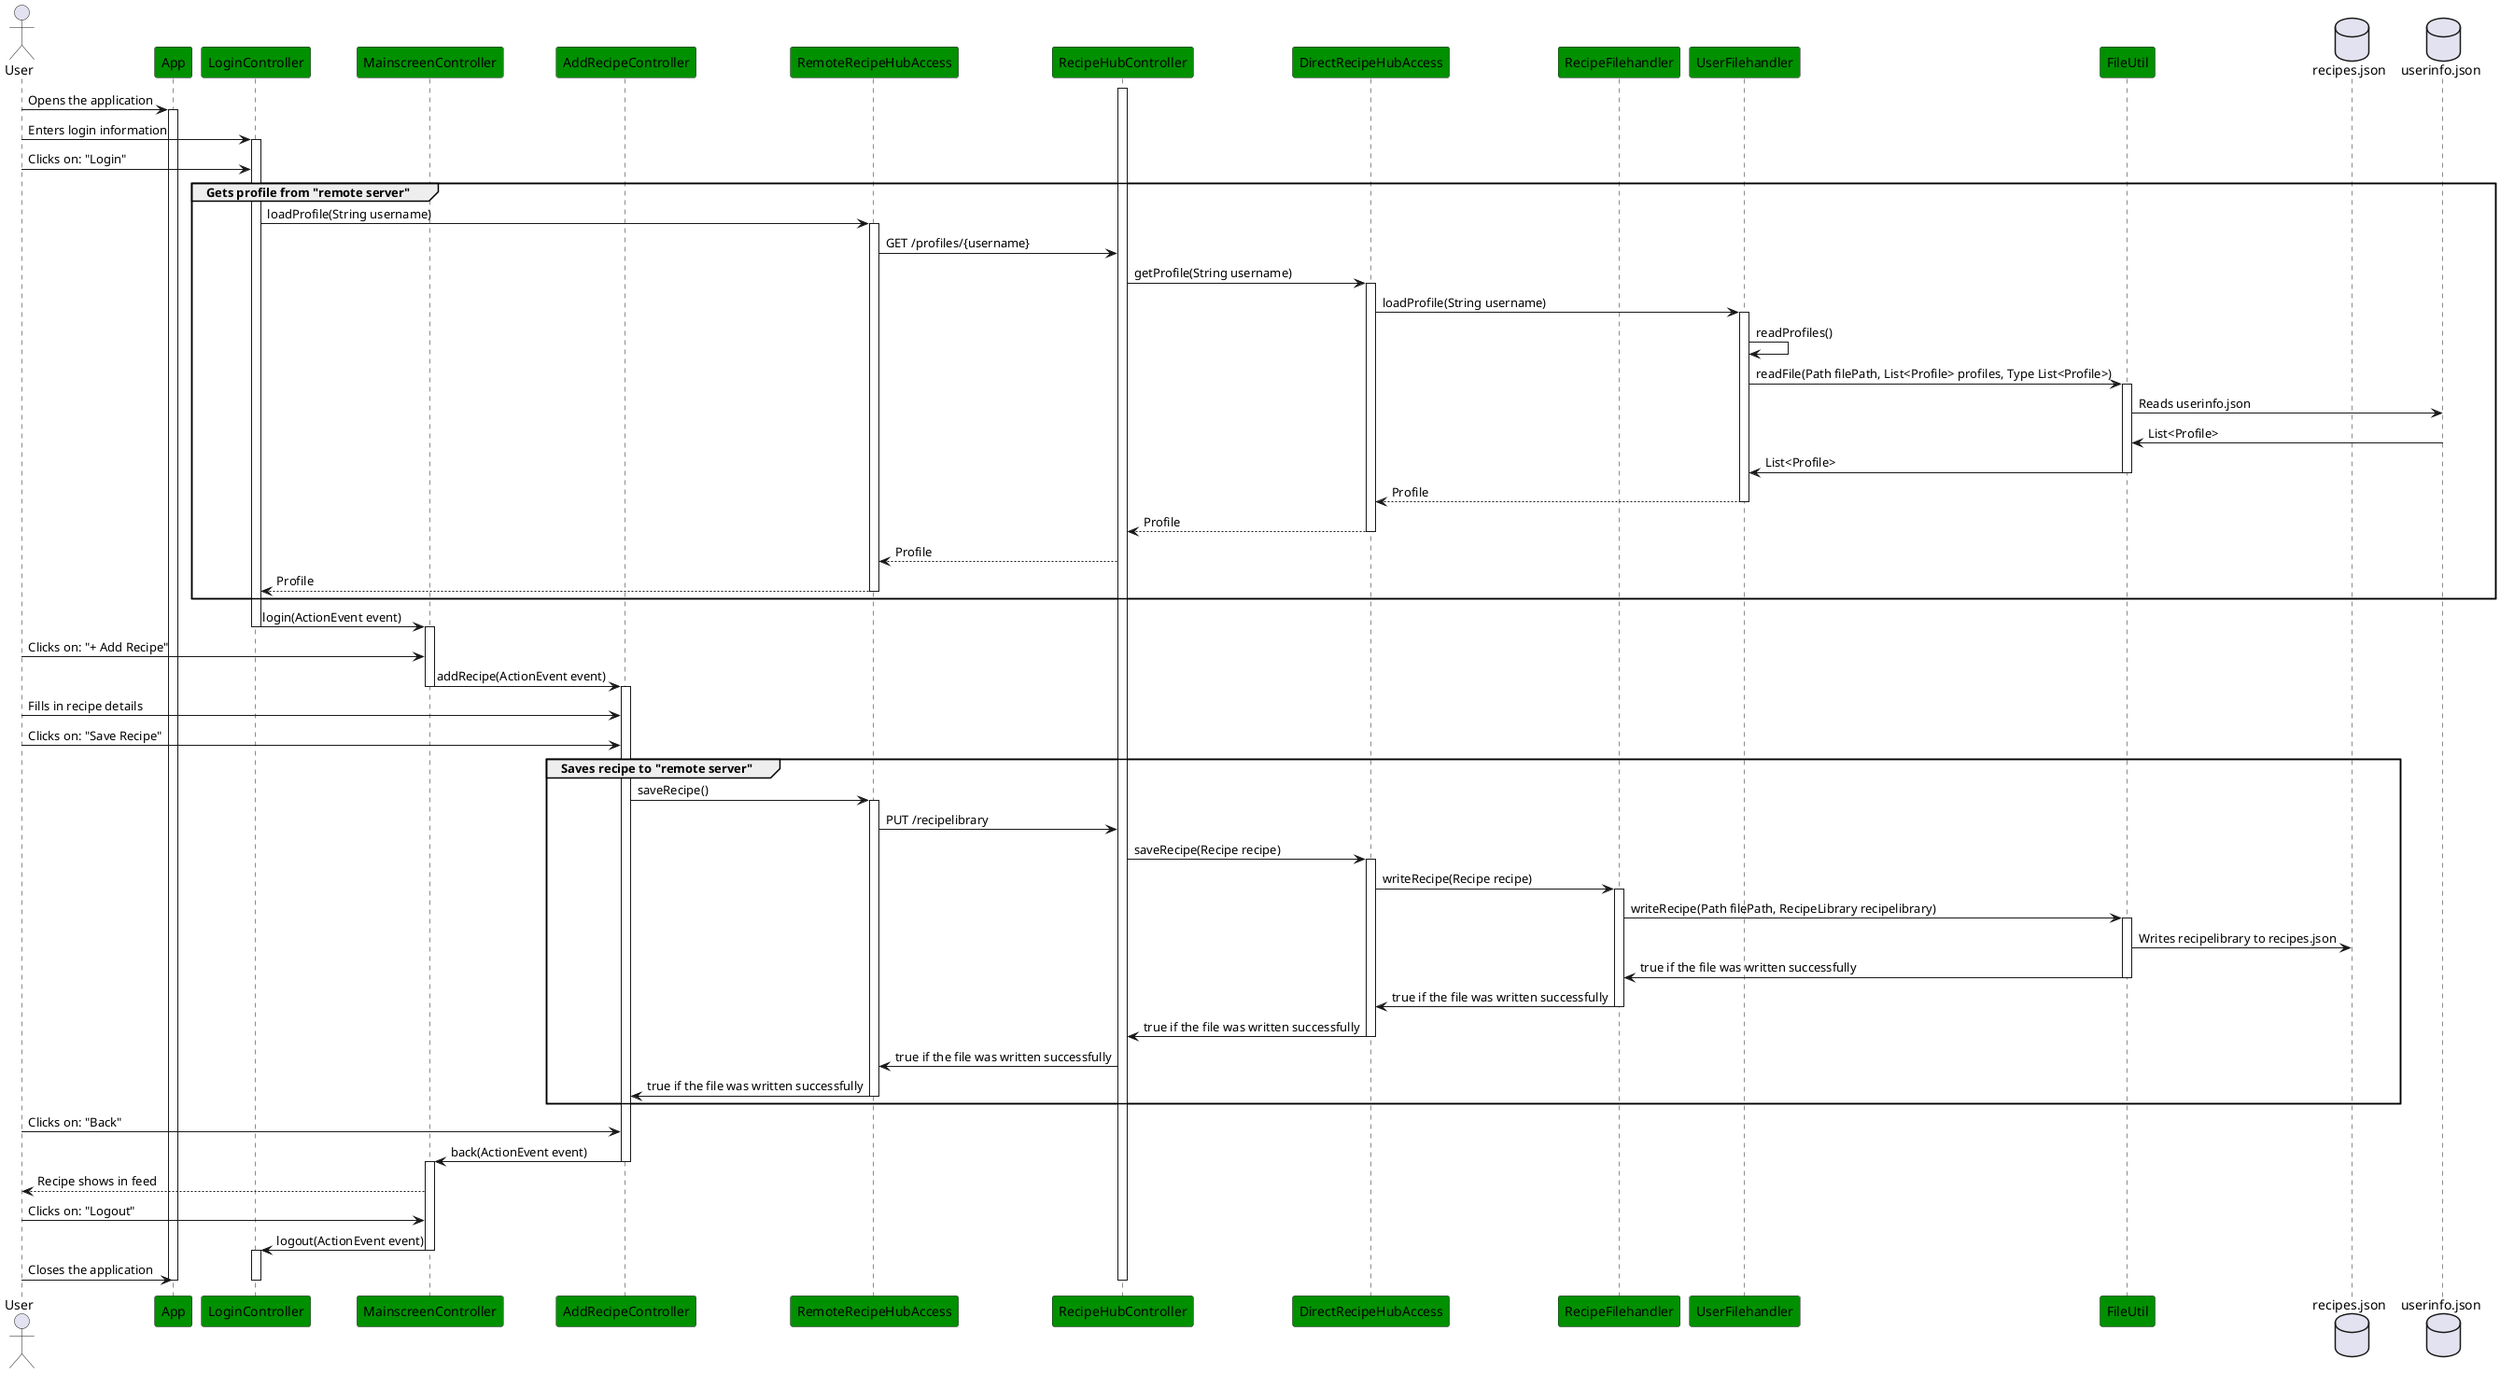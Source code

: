 @startuml sequenceDiagramUserStory1

!define MyGreen #009000

skinparam participant {
  BackgroundColor MyGreen
}

Actor User
participant App
participant LoginController
participant MainscreenController
participant AddRecipeController
participant RemoteRecipeHubAccess
participant RecipeHubController
participant DirectRecipeHubAccess
participant RecipeFilehandler
participant UserFilehandler
participant FileUtil
database recipes.json
database userinfo.json

activate RecipeHubController
User -> App: Opens the application
activate App
User -> LoginController: Enters login information
activate LoginController
User -> LoginController: Clicks on: "Login"

group Gets profile from "remote server"
LoginController -> RemoteRecipeHubAccess: loadProfile(String username)
activate RemoteRecipeHubAccess
RemoteRecipeHubAccess -> RecipeHubController: GET /profiles/{username}
RecipeHubController -> DirectRecipeHubAccess: getProfile(String username)
activate DirectRecipeHubAccess
DirectRecipeHubAccess -> UserFilehandler: loadProfile(String username)
activate UserFilehandler
UserFilehandler -> UserFilehandler: readProfiles()
UserFilehandler -> FileUtil: readFile(Path filePath, List<Profile> profiles, Type List<Profile>)
activate FileUtil
FileUtil -> userinfo.json: Reads userinfo.json
userinfo.json -> FileUtil: List<Profile>
FileUtil -> UserFilehandler: List<Profile>
deactivate FileUtil
DirectRecipeHubAccess <-- UserFilehandler: Profile
deactivate UserFilehandler
RecipeHubController <-- DirectRecipeHubAccess: Profile
deactivate DirectRecipeHubAccess
RemoteRecipeHubAccess <-- RecipeHubController: Profile
LoginController <-- RemoteRecipeHubAccess: Profile
deactivate RemoteRecipeHubAccess
end
LoginController -> MainscreenController: login(ActionEvent event)
deactivate LoginController
activate MainscreenController
User -> MainscreenController: Clicks on: "+ Add Recipe"
MainscreenController -> AddRecipeController: addRecipe(ActionEvent event)
deactivate MainscreenController
activate AddRecipeController
User -> AddRecipeController: Fills in recipe details
User -> AddRecipeController: Clicks on: "Save Recipe"

group Saves recipe to "remote server"
AddRecipeController -> RemoteRecipeHubAccess: saveRecipe()
activate RemoteRecipeHubAccess
RemoteRecipeHubAccess -> RecipeHubController: PUT /recipelibrary
RecipeHubController -> DirectRecipeHubAccess: saveRecipe(Recipe recipe)
activate DirectRecipeHubAccess
DirectRecipeHubAccess -> RecipeFilehandler: writeRecipe(Recipe recipe)
activate RecipeFilehandler
RecipeFilehandler -> FileUtil: writeRecipe(Path filePath, RecipeLibrary recipelibrary)
activate FileUtil
FileUtil -> recipes.json: Writes recipelibrary to recipes.json
FileUtil -> RecipeFilehandler: true if the file was written successfully
deactivate FileUtil
RecipeFilehandler -> DirectRecipeHubAccess: true if the file was written successfully
deactivate RecipeFilehandler
DirectRecipeHubAccess -> RecipeHubController: true if the file was written successfully
deactivate DirectRecipeHubAccess
RecipeHubController -> RemoteRecipeHubAccess: true if the file was written successfully
RemoteRecipeHubAccess -> AddRecipeController: true if the file was written successfully
deactivate RemoteRecipeHubAccess
end

User -> AddRecipeController: Clicks on: "Back"
AddRecipeController -> MainscreenController: back(ActionEvent event)
deactivate AddRecipeController
activate MainscreenController
User <-- MainscreenController: Recipe shows in feed
User -> MainscreenController: Clicks on: "Logout"
MainscreenController -> LoginController: logout(ActionEvent event)
deactivate MainscreenController
activate LoginController
User -> App: Closes the application
deactivate LoginController
deactivate App
deactivate RecipeHubController

@enduml
